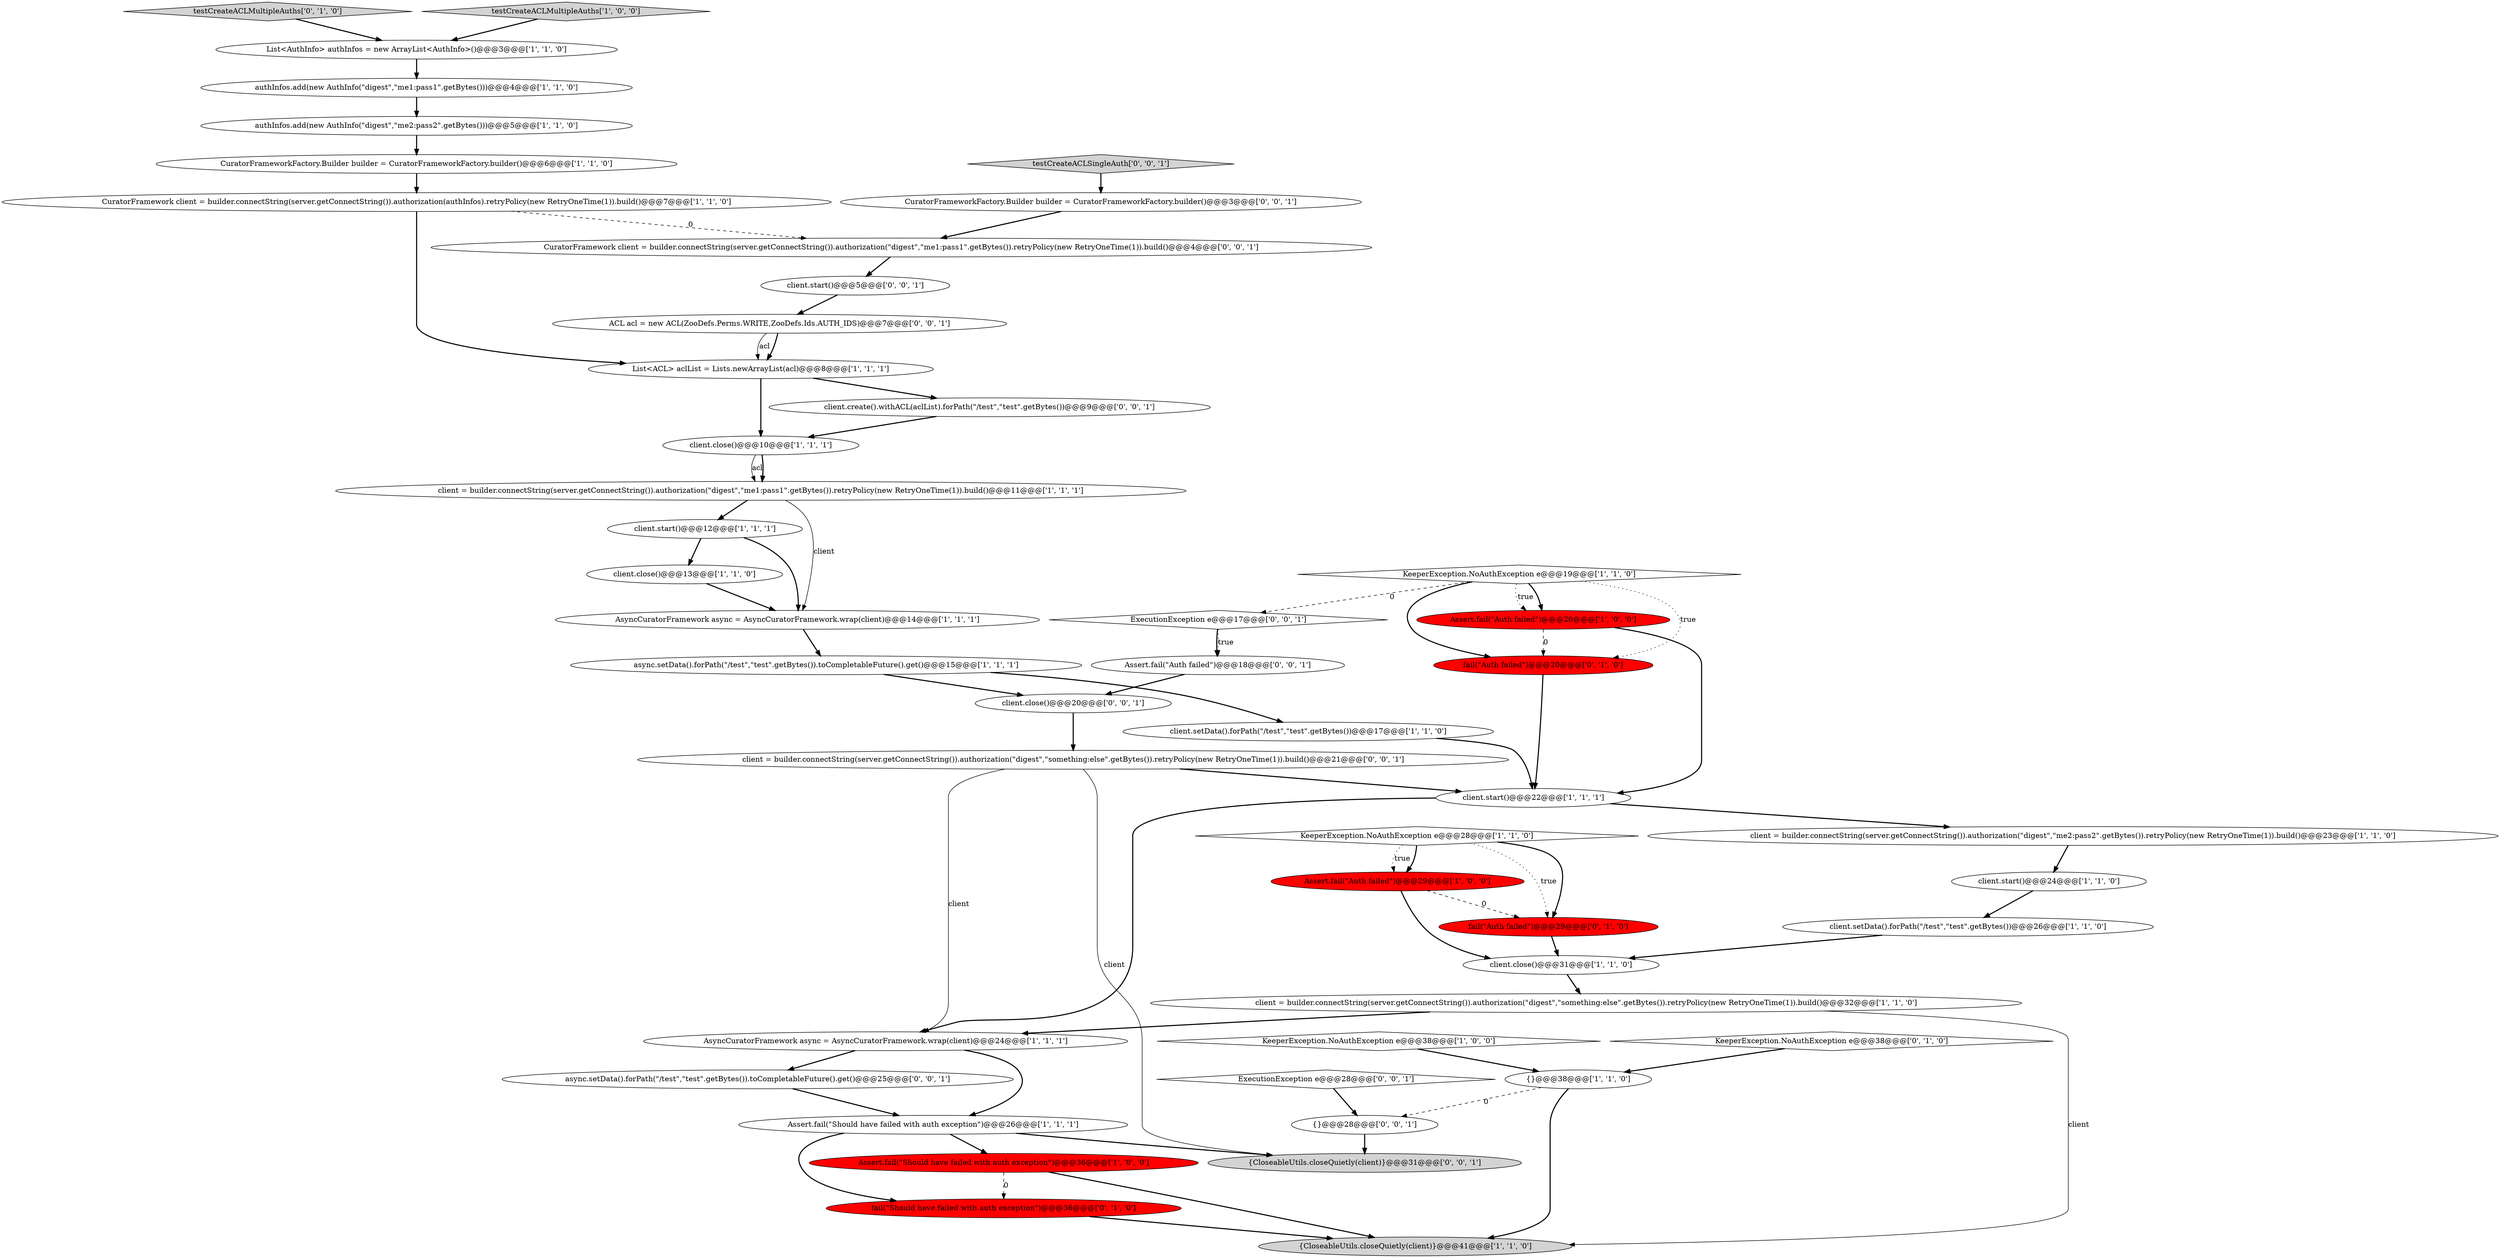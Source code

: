 digraph {
48 [style = filled, label = "CuratorFrameworkFactory.Builder builder = CuratorFrameworkFactory.builder()@@@3@@@['0', '0', '1']", fillcolor = white, shape = ellipse image = "AAA0AAABBB3BBB"];
8 [style = filled, label = "{}@@@38@@@['1', '1', '0']", fillcolor = white, shape = ellipse image = "AAA0AAABBB1BBB"];
9 [style = filled, label = "client.start()@@@24@@@['1', '1', '0']", fillcolor = white, shape = ellipse image = "AAA0AAABBB1BBB"];
33 [style = filled, label = "fail(\"Auth failed\")@@@20@@@['0', '1', '0']", fillcolor = red, shape = ellipse image = "AAA1AAABBB2BBB"];
1 [style = filled, label = "AsyncCuratorFramework async = AsyncCuratorFramework.wrap(client)@@@24@@@['1', '1', '1']", fillcolor = white, shape = ellipse image = "AAA0AAABBB1BBB"];
16 [style = filled, label = "Assert.fail(\"Should have failed with auth exception\")@@@26@@@['1', '1', '1']", fillcolor = white, shape = ellipse image = "AAA0AAABBB1BBB"];
11 [style = filled, label = "Assert.fail(\"Auth failed\")@@@20@@@['1', '0', '0']", fillcolor = red, shape = ellipse image = "AAA1AAABBB1BBB"];
27 [style = filled, label = "KeeperException.NoAuthException e@@@28@@@['1', '1', '0']", fillcolor = white, shape = diamond image = "AAA0AAABBB1BBB"];
34 [style = filled, label = "testCreateACLMultipleAuths['0', '1', '0']", fillcolor = lightgray, shape = diamond image = "AAA0AAABBB2BBB"];
2 [style = filled, label = "List<AuthInfo> authInfos = new ArrayList<AuthInfo>()@@@3@@@['1', '1', '0']", fillcolor = white, shape = ellipse image = "AAA0AAABBB1BBB"];
21 [style = filled, label = "{CloseableUtils.closeQuietly(client)}@@@41@@@['1', '1', '0']", fillcolor = lightgray, shape = ellipse image = "AAA0AAABBB1BBB"];
32 [style = filled, label = "fail(\"Auth failed\")@@@29@@@['0', '1', '0']", fillcolor = red, shape = ellipse image = "AAA1AAABBB2BBB"];
24 [style = filled, label = "client.close()@@@31@@@['1', '1', '0']", fillcolor = white, shape = ellipse image = "AAA0AAABBB1BBB"];
42 [style = filled, label = "async.setData().forPath(\"/test\",\"test\".getBytes()).toCompletableFuture().get()@@@25@@@['0', '0', '1']", fillcolor = white, shape = ellipse image = "AAA0AAABBB3BBB"];
13 [style = filled, label = "client.close()@@@10@@@['1', '1', '1']", fillcolor = white, shape = ellipse image = "AAA0AAABBB1BBB"];
18 [style = filled, label = "client.setData().forPath(\"/test\",\"test\".getBytes())@@@17@@@['1', '1', '0']", fillcolor = white, shape = ellipse image = "AAA0AAABBB1BBB"];
6 [style = filled, label = "client = builder.connectString(server.getConnectString()).authorization(\"digest\",\"me1:pass1\".getBytes()).retryPolicy(new RetryOneTime(1)).build()@@@11@@@['1', '1', '1']", fillcolor = white, shape = ellipse image = "AAA0AAABBB1BBB"];
14 [style = filled, label = "authInfos.add(new AuthInfo(\"digest\",\"me1:pass1\".getBytes()))@@@4@@@['1', '1', '0']", fillcolor = white, shape = ellipse image = "AAA0AAABBB1BBB"];
35 [style = filled, label = "CuratorFramework client = builder.connectString(server.getConnectString()).authorization(\"digest\",\"me1:pass1\".getBytes()).retryPolicy(new RetryOneTime(1)).build()@@@4@@@['0', '0', '1']", fillcolor = white, shape = ellipse image = "AAA0AAABBB3BBB"];
44 [style = filled, label = "{}@@@28@@@['0', '0', '1']", fillcolor = white, shape = ellipse image = "AAA0AAABBB3BBB"];
15 [style = filled, label = "testCreateACLMultipleAuths['1', '0', '0']", fillcolor = lightgray, shape = diamond image = "AAA0AAABBB1BBB"];
20 [style = filled, label = "List<ACL> aclList = Lists.newArrayList(acl)@@@8@@@['1', '1', '1']", fillcolor = white, shape = ellipse image = "AAA0AAABBB1BBB"];
38 [style = filled, label = "client.start()@@@5@@@['0', '0', '1']", fillcolor = white, shape = ellipse image = "AAA0AAABBB3BBB"];
23 [style = filled, label = "KeeperException.NoAuthException e@@@19@@@['1', '1', '0']", fillcolor = white, shape = diamond image = "AAA0AAABBB1BBB"];
31 [style = filled, label = "KeeperException.NoAuthException e@@@38@@@['0', '1', '0']", fillcolor = white, shape = diamond image = "AAA0AAABBB2BBB"];
45 [style = filled, label = "Assert.fail(\"Auth failed\")@@@18@@@['0', '0', '1']", fillcolor = white, shape = ellipse image = "AAA0AAABBB3BBB"];
10 [style = filled, label = "authInfos.add(new AuthInfo(\"digest\",\"me2:pass2\".getBytes()))@@@5@@@['1', '1', '0']", fillcolor = white, shape = ellipse image = "AAA0AAABBB1BBB"];
39 [style = filled, label = "client.create().withACL(aclList).forPath(\"/test\",\"test\".getBytes())@@@9@@@['0', '0', '1']", fillcolor = white, shape = ellipse image = "AAA0AAABBB3BBB"];
25 [style = filled, label = "client = builder.connectString(server.getConnectString()).authorization(\"digest\",\"me2:pass2\".getBytes()).retryPolicy(new RetryOneTime(1)).build()@@@23@@@['1', '1', '0']", fillcolor = white, shape = ellipse image = "AAA0AAABBB1BBB"];
46 [style = filled, label = "client.close()@@@20@@@['0', '0', '1']", fillcolor = white, shape = ellipse image = "AAA0AAABBB3BBB"];
43 [style = filled, label = "ExecutionException e@@@17@@@['0', '0', '1']", fillcolor = white, shape = diamond image = "AAA0AAABBB3BBB"];
40 [style = filled, label = "client = builder.connectString(server.getConnectString()).authorization(\"digest\",\"something:else\".getBytes()).retryPolicy(new RetryOneTime(1)).build()@@@21@@@['0', '0', '1']", fillcolor = white, shape = ellipse image = "AAA0AAABBB3BBB"];
41 [style = filled, label = "testCreateACLSingleAuth['0', '0', '1']", fillcolor = lightgray, shape = diamond image = "AAA0AAABBB3BBB"];
4 [style = filled, label = "CuratorFrameworkFactory.Builder builder = CuratorFrameworkFactory.builder()@@@6@@@['1', '1', '0']", fillcolor = white, shape = ellipse image = "AAA0AAABBB1BBB"];
5 [style = filled, label = "client.start()@@@12@@@['1', '1', '1']", fillcolor = white, shape = ellipse image = "AAA0AAABBB1BBB"];
36 [style = filled, label = "ACL acl = new ACL(ZooDefs.Perms.WRITE,ZooDefs.Ids.AUTH_IDS)@@@7@@@['0', '0', '1']", fillcolor = white, shape = ellipse image = "AAA0AAABBB3BBB"];
29 [style = filled, label = "async.setData().forPath(\"/test\",\"test\".getBytes()).toCompletableFuture().get()@@@15@@@['1', '1', '1']", fillcolor = white, shape = ellipse image = "AAA0AAABBB1BBB"];
3 [style = filled, label = "KeeperException.NoAuthException e@@@38@@@['1', '0', '0']", fillcolor = white, shape = diamond image = "AAA0AAABBB1BBB"];
17 [style = filled, label = "Assert.fail(\"Auth failed\")@@@29@@@['1', '0', '0']", fillcolor = red, shape = ellipse image = "AAA1AAABBB1BBB"];
0 [style = filled, label = "client.setData().forPath(\"/test\",\"test\".getBytes())@@@26@@@['1', '1', '0']", fillcolor = white, shape = ellipse image = "AAA0AAABBB1BBB"];
7 [style = filled, label = "client.close()@@@13@@@['1', '1', '0']", fillcolor = white, shape = ellipse image = "AAA0AAABBB1BBB"];
30 [style = filled, label = "fail(\"Should have failed with auth exception\")@@@36@@@['0', '1', '0']", fillcolor = red, shape = ellipse image = "AAA1AAABBB2BBB"];
12 [style = filled, label = "CuratorFramework client = builder.connectString(server.getConnectString()).authorization(authInfos).retryPolicy(new RetryOneTime(1)).build()@@@7@@@['1', '1', '0']", fillcolor = white, shape = ellipse image = "AAA0AAABBB1BBB"];
19 [style = filled, label = "client = builder.connectString(server.getConnectString()).authorization(\"digest\",\"something:else\".getBytes()).retryPolicy(new RetryOneTime(1)).build()@@@32@@@['1', '1', '0']", fillcolor = white, shape = ellipse image = "AAA0AAABBB1BBB"];
37 [style = filled, label = "ExecutionException e@@@28@@@['0', '0', '1']", fillcolor = white, shape = diamond image = "AAA0AAABBB3BBB"];
26 [style = filled, label = "Assert.fail(\"Should have failed with auth exception\")@@@36@@@['1', '0', '0']", fillcolor = red, shape = ellipse image = "AAA1AAABBB1BBB"];
22 [style = filled, label = "client.start()@@@22@@@['1', '1', '1']", fillcolor = white, shape = ellipse image = "AAA0AAABBB1BBB"];
28 [style = filled, label = "AsyncCuratorFramework async = AsyncCuratorFramework.wrap(client)@@@14@@@['1', '1', '1']", fillcolor = white, shape = ellipse image = "AAA0AAABBB1BBB"];
47 [style = filled, label = "{CloseableUtils.closeQuietly(client)}@@@31@@@['0', '0', '1']", fillcolor = lightgray, shape = ellipse image = "AAA0AAABBB3BBB"];
28->29 [style = bold, label=""];
22->25 [style = bold, label=""];
6->28 [style = solid, label="client"];
15->2 [style = bold, label=""];
27->32 [style = bold, label=""];
27->32 [style = dotted, label="true"];
20->13 [style = bold, label=""];
24->19 [style = bold, label=""];
9->0 [style = bold, label=""];
12->35 [style = dashed, label="0"];
39->13 [style = bold, label=""];
16->47 [style = bold, label=""];
11->33 [style = dashed, label="0"];
25->9 [style = bold, label=""];
13->6 [style = solid, label="acl"];
16->26 [style = bold, label=""];
12->20 [style = bold, label=""];
14->10 [style = bold, label=""];
42->16 [style = bold, label=""];
38->36 [style = bold, label=""];
1->42 [style = bold, label=""];
17->32 [style = dashed, label="0"];
48->35 [style = bold, label=""];
5->28 [style = bold, label=""];
36->20 [style = bold, label=""];
43->45 [style = bold, label=""];
40->47 [style = solid, label="client"];
29->18 [style = bold, label=""];
26->21 [style = bold, label=""];
26->30 [style = dashed, label="0"];
23->43 [style = dashed, label="0"];
41->48 [style = bold, label=""];
6->5 [style = bold, label=""];
19->1 [style = bold, label=""];
30->21 [style = bold, label=""];
17->24 [style = bold, label=""];
18->22 [style = bold, label=""];
23->33 [style = bold, label=""];
7->28 [style = bold, label=""];
34->2 [style = bold, label=""];
36->20 [style = solid, label="acl"];
43->45 [style = dotted, label="true"];
1->16 [style = bold, label=""];
3->8 [style = bold, label=""];
0->24 [style = bold, label=""];
16->30 [style = bold, label=""];
2->14 [style = bold, label=""];
29->46 [style = bold, label=""];
40->1 [style = solid, label="client"];
27->17 [style = bold, label=""];
40->22 [style = bold, label=""];
11->22 [style = bold, label=""];
10->4 [style = bold, label=""];
4->12 [style = bold, label=""];
8->21 [style = bold, label=""];
5->7 [style = bold, label=""];
20->39 [style = bold, label=""];
37->44 [style = bold, label=""];
35->38 [style = bold, label=""];
45->46 [style = bold, label=""];
22->1 [style = bold, label=""];
13->6 [style = bold, label=""];
23->11 [style = bold, label=""];
46->40 [style = bold, label=""];
27->17 [style = dotted, label="true"];
19->21 [style = solid, label="client"];
23->33 [style = dotted, label="true"];
32->24 [style = bold, label=""];
44->47 [style = bold, label=""];
31->8 [style = bold, label=""];
8->44 [style = dashed, label="0"];
33->22 [style = bold, label=""];
23->11 [style = dotted, label="true"];
}
